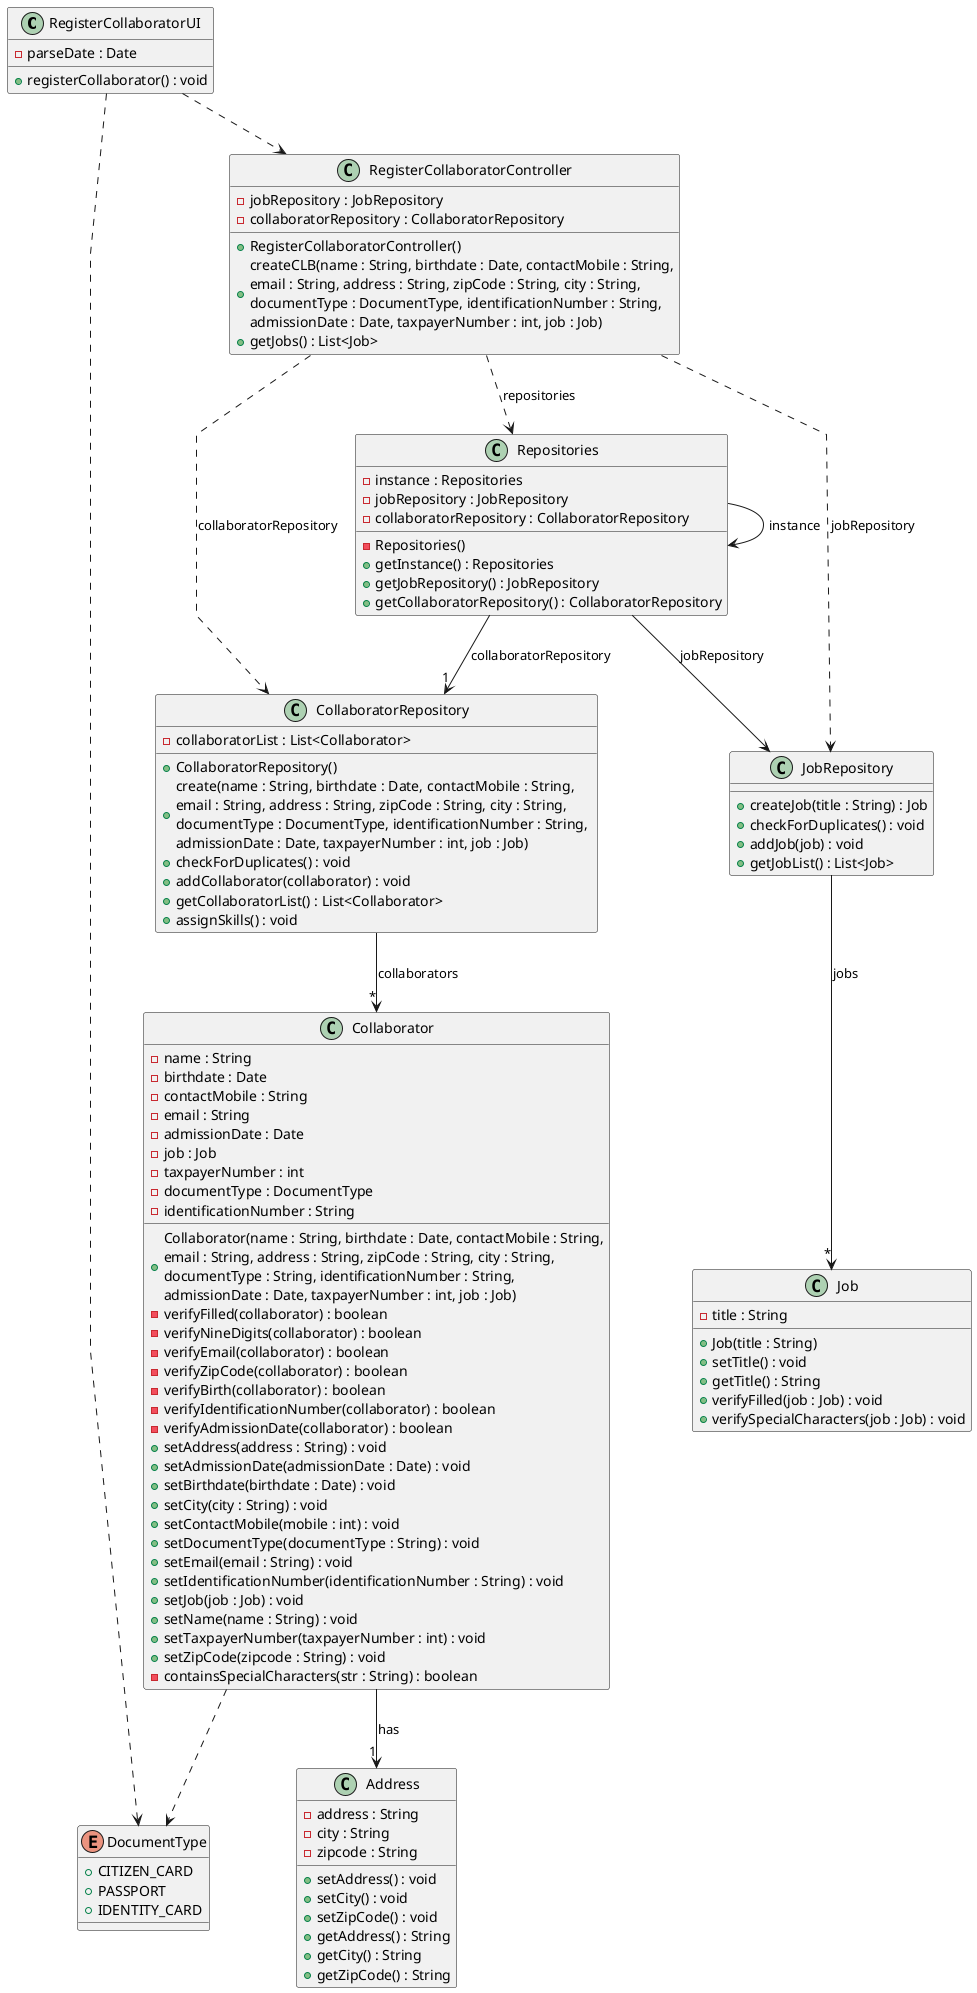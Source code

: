 @startuml
skinparam packageStyle rectangle
skinparam shadowing false
skinparam linetype polyline

'left to right direction

class RegisterCollaboratorUI {
+registerCollaborator() : void
-parseDate : Date
}

class RegisterCollaboratorController {
    -jobRepository : JobRepository
    -collaboratorRepository : CollaboratorRepository
    +RegisterCollaboratorController()
    + createCLB(name : String, birthdate : Date, contactMobile : String,\nemail : String, address : String, zipCode : String, city : String,\ndocumentType : DocumentType, identificationNumber : String, \nadmissionDate : Date, taxpayerNumber : int, job : Job)
    '+ getJobRepository() : JobRepository
    '+ getCollaboratorRepository() : CollaboratorRepository
    + getJobs() : List<Job>
}

class Repositories {
    - instance : Repositories
    - Repositories()
    -jobRepository : JobRepository
    -collaboratorRepository : CollaboratorRepository
    + getInstance() : Repositories
    +getJobRepository() : JobRepository
    +getCollaboratorRepository() : CollaboratorRepository
}

class CollaboratorRepository {
    -collaboratorList : List<Collaborator>
    +CollaboratorRepository()
    + create(name : String, birthdate : Date, contactMobile : String,\nemail : String, address : String, zipCode : String, city : String,\ndocumentType : DocumentType, identificationNumber : String, \nadmissionDate : Date, taxpayerNumber : int, job : Job)
    + checkForDuplicates() : void
    + addCollaborator(collaborator) : void
    + getCollaboratorList() : List<Collaborator>
    + assignSkills() : void
}

class JobRepository {
    +createJob(title : String) : Job
    +checkForDuplicates() : void
    +addJob(job) : void
    +getJobList() : List<Job>
}

class Collaborator {
    - name : String
    - birthdate : Date
    - contactMobile : String
    - email : String
    - admissionDate : Date
    - job : Job
    - taxpayerNumber : int
    + Collaborator(name : String, birthdate : Date, contactMobile : String,\nemail : String, address : String, zipCode : String, city : String,\ndocumentType : String, identificationNumber : String, \nadmissionDate : Date, taxpayerNumber : int, job : Job)
    - verifyFilled(collaborator) : boolean
    - verifyNineDigits(collaborator) : boolean
    - verifyEmail(collaborator) : boolean
    - verifyZipCode(collaborator) : boolean
    - verifyBirth(collaborator) : boolean
    - verifyIdentificationNumber(collaborator) : boolean
    - verifyAdmissionDate(collaborator) : boolean
    - documentType : DocumentType
    - identificationNumber : String
    +setAddress(address : String) : void
    +setAdmissionDate(admissionDate : Date) : void
    +setBirthdate(birthdate : Date) : void
    +setCity(city : String) : void
    +setContactMobile(mobile : int) : void
    +setDocumentType(documentType : String) : void
    +setEmail(email : String) : void
    +setIdentificationNumber(identificationNumber : String) : void
    +setJob(job : Job) : void
    +setName(name : String) : void
    +setTaxpayerNumber(taxpayerNumber : int) : void
    +setZipCode(zipcode : String) : void
    -containsSpecialCharacters(str : String) : boolean
}

class Address {
    -address : String
    -city : String
    -zipcode : String
    +setAddress() : void
    +setCity() : void
    +setZipCode() : void
    +getAddress() : String
    +getCity() : String
    +getZipCode() : String
}

class Job {
    - title : String
    + Job(title : String)
    + setTitle() : void
    + getTitle() : String
    +verifyFilled(job : Job) : void
    +verifySpecialCharacters(job : Job) : void
}

enum DocumentType{
+CITIZEN_CARD
+PASSPORT
+IDENTITY_CARD
}


RegisterCollaboratorUI ..> RegisterCollaboratorController
RegisterCollaboratorController ..> Repositories : repositories
Repositories --> Repositories : instance
Repositories --> JobRepository : jobRepository
Repositories --> "1"CollaboratorRepository : collaboratorRepository
CollaboratorRepository --> "*" Collaborator : collaborators
RegisterCollaboratorController ..> CollaboratorRepository : collaboratorRepository
RegisterCollaboratorController ..> JobRepository : jobRepository
JobRepository --> "*" Job : jobs
Collaborator --> "1" Address : has
RegisterCollaboratorUI ..> DocumentType
Collaborator ..> DocumentType

@enduml